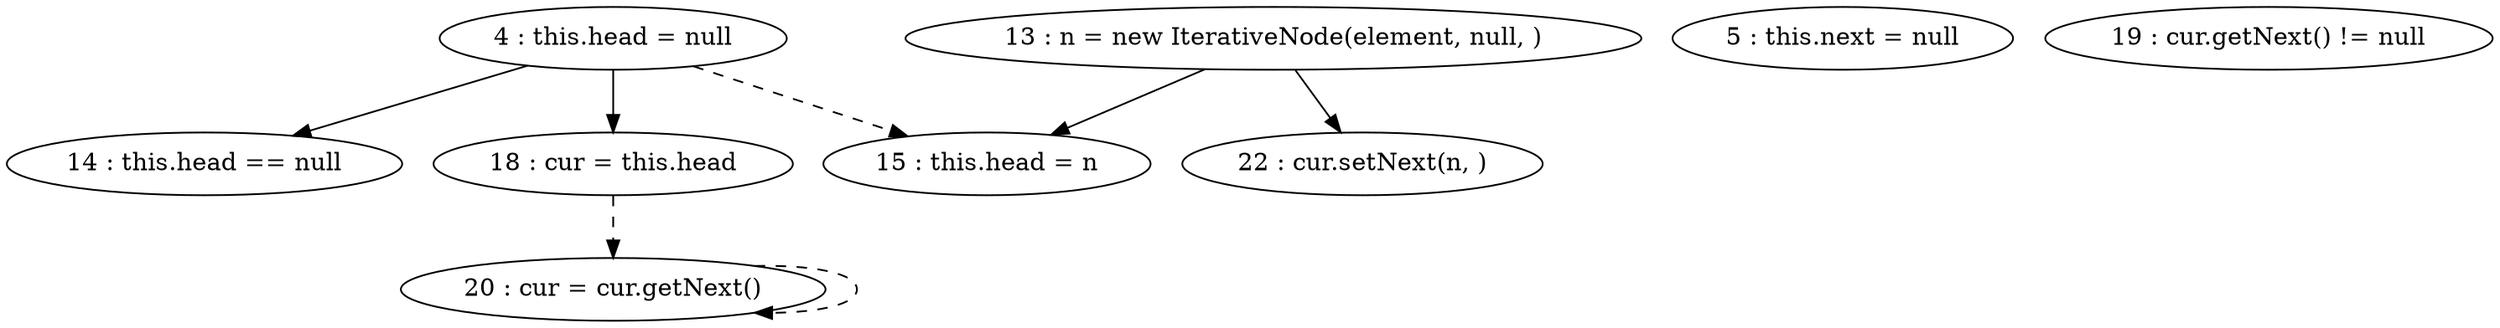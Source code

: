 digraph G {
"4 : this.head = null"
"4 : this.head = null" -> "14 : this.head == null"
"4 : this.head = null" -> "18 : cur = this.head"
"4 : this.head = null" -> "15 : this.head = n" [style=dashed]
"5 : this.next = null"
"13 : n = new IterativeNode(element, null, )"
"13 : n = new IterativeNode(element, null, )" -> "15 : this.head = n"
"13 : n = new IterativeNode(element, null, )" -> "22 : cur.setNext(n, )"
"14 : this.head == null"
"15 : this.head = n"
"18 : cur = this.head"
"18 : cur = this.head" -> "20 : cur = cur.getNext()" [style=dashed]
"19 : cur.getNext() != null"
"20 : cur = cur.getNext()"
"20 : cur = cur.getNext()" -> "20 : cur = cur.getNext()" [style=dashed]
"19 : cur.getNext() != null"
"22 : cur.setNext(n, )"
}